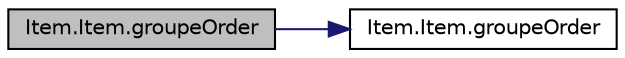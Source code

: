 digraph "Item.Item.groupeOrder"
{
 // LATEX_PDF_SIZE
  edge [fontname="Helvetica",fontsize="10",labelfontname="Helvetica",labelfontsize="10"];
  node [fontname="Helvetica",fontsize="10",shape=record];
  rankdir="LR";
  Node1 [label="Item.Item.groupeOrder",height=0.2,width=0.4,color="black", fillcolor="grey75", style="filled", fontcolor="black",tooltip=" "];
  Node1 -> Node2 [color="midnightblue",fontsize="10",style="solid",fontname="Helvetica"];
  Node2 [label="Item.Item.groupeOrder",height=0.2,width=0.4,color="black", fillcolor="white", style="filled",URL="$class_item_1_1_item.html#ad8583ab411c7aa39825476f1bc3c7117",tooltip=" "];
}
